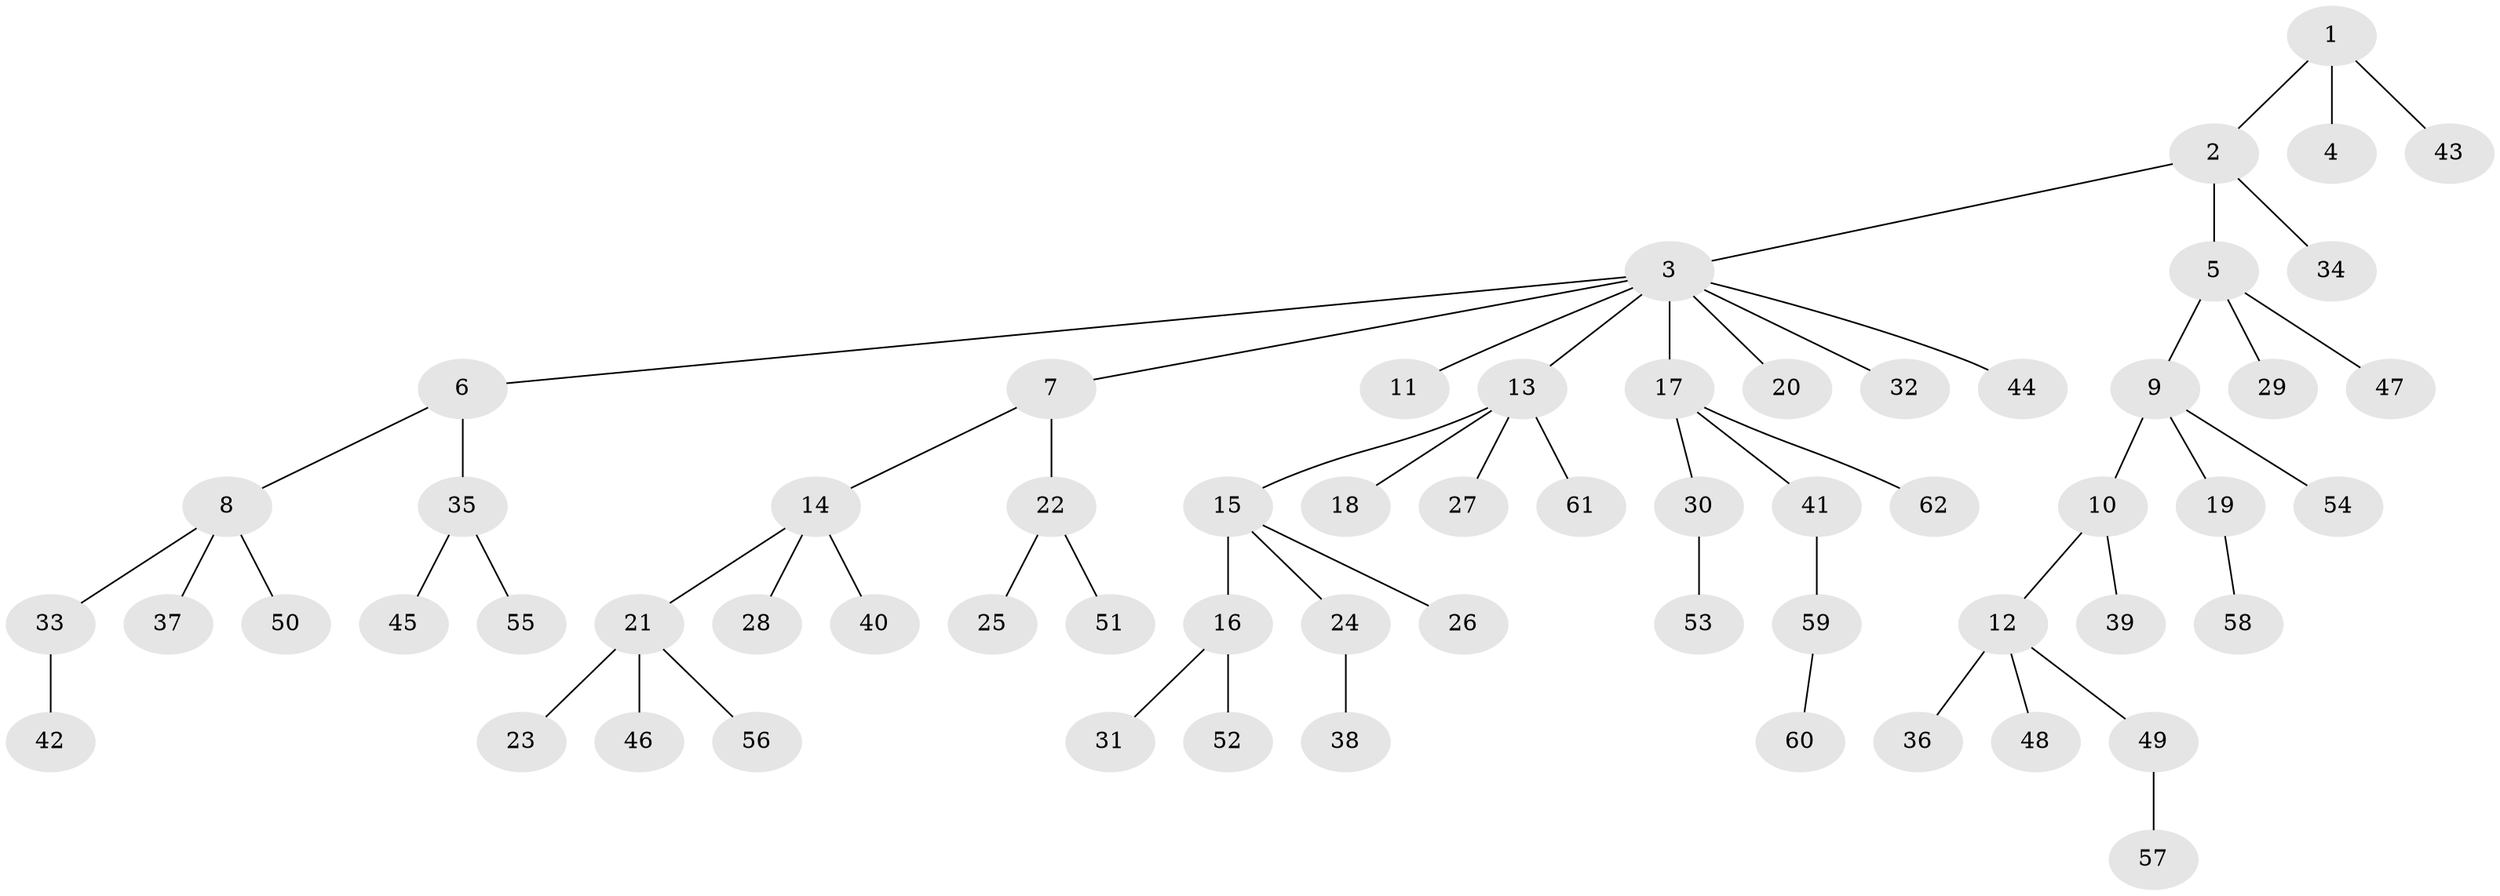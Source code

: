 // Generated by graph-tools (version 1.1) at 2025/02/03/09/25 03:02:17]
// undirected, 62 vertices, 61 edges
graph export_dot {
graph [start="1"]
  node [color=gray90,style=filled];
  1;
  2;
  3;
  4;
  5;
  6;
  7;
  8;
  9;
  10;
  11;
  12;
  13;
  14;
  15;
  16;
  17;
  18;
  19;
  20;
  21;
  22;
  23;
  24;
  25;
  26;
  27;
  28;
  29;
  30;
  31;
  32;
  33;
  34;
  35;
  36;
  37;
  38;
  39;
  40;
  41;
  42;
  43;
  44;
  45;
  46;
  47;
  48;
  49;
  50;
  51;
  52;
  53;
  54;
  55;
  56;
  57;
  58;
  59;
  60;
  61;
  62;
  1 -- 2;
  1 -- 4;
  1 -- 43;
  2 -- 3;
  2 -- 5;
  2 -- 34;
  3 -- 6;
  3 -- 7;
  3 -- 11;
  3 -- 13;
  3 -- 17;
  3 -- 20;
  3 -- 32;
  3 -- 44;
  5 -- 9;
  5 -- 29;
  5 -- 47;
  6 -- 8;
  6 -- 35;
  7 -- 14;
  7 -- 22;
  8 -- 33;
  8 -- 37;
  8 -- 50;
  9 -- 10;
  9 -- 19;
  9 -- 54;
  10 -- 12;
  10 -- 39;
  12 -- 36;
  12 -- 48;
  12 -- 49;
  13 -- 15;
  13 -- 18;
  13 -- 27;
  13 -- 61;
  14 -- 21;
  14 -- 28;
  14 -- 40;
  15 -- 16;
  15 -- 24;
  15 -- 26;
  16 -- 31;
  16 -- 52;
  17 -- 30;
  17 -- 41;
  17 -- 62;
  19 -- 58;
  21 -- 23;
  21 -- 46;
  21 -- 56;
  22 -- 25;
  22 -- 51;
  24 -- 38;
  30 -- 53;
  33 -- 42;
  35 -- 45;
  35 -- 55;
  41 -- 59;
  49 -- 57;
  59 -- 60;
}
